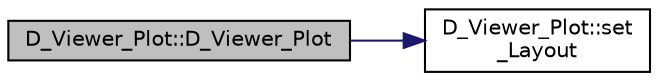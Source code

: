 digraph "D_Viewer_Plot::D_Viewer_Plot"
{
 // LATEX_PDF_SIZE
  edge [fontname="Helvetica",fontsize="10",labelfontname="Helvetica",labelfontsize="10"];
  node [fontname="Helvetica",fontsize="10",shape=record];
  rankdir="LR";
  Node1 [label="D_Viewer_Plot::D_Viewer_Plot",height=0.2,width=0.4,color="black", fillcolor="grey75", style="filled", fontcolor="black",tooltip=" "];
  Node1 -> Node2 [color="midnightblue",fontsize="10",style="solid",fontname="Helvetica"];
  Node2 [label="D_Viewer_Plot::set\l_Layout",height=0.2,width=0.4,color="black", fillcolor="white", style="filled",URL="$class_d___viewer___plot.html#a2c22219ea437f5cea13f487b1e1aa2a8",tooltip=" "];
}
